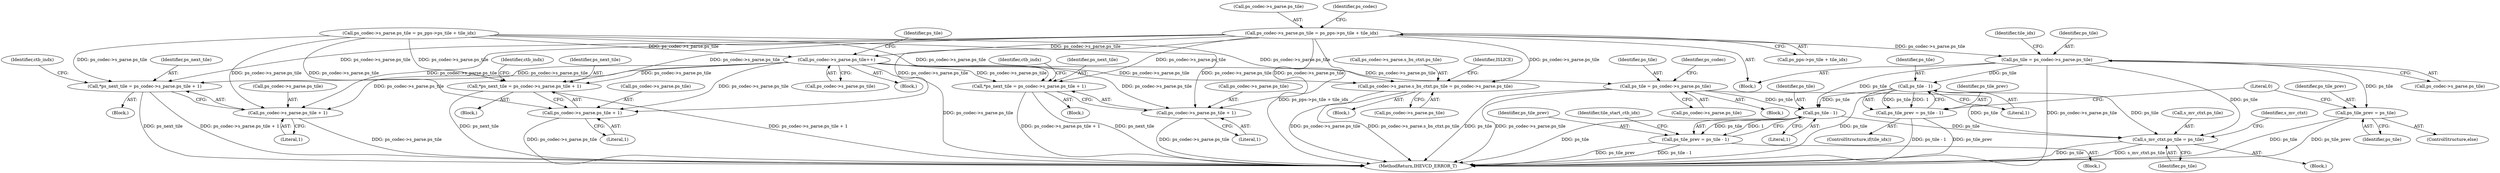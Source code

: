 digraph "0_Android_2b9fb0c2074d370a254b35e2489de2d94943578d@integer" {
"1000386" [label="(Call,ps_codec->s_parse.ps_tile = ps_pps->ps_tile + tile_idx)"];
"1000404" [label="(Call,ps_tile = ps_codec->s_parse.ps_tile)"];
"1000415" [label="(Call,ps_tile - 1)"];
"1000413" [label="(Call,ps_tile_prev = ps_tile - 1)"];
"1001205" [label="(Call,ps_tile - 1)"];
"1001203" [label="(Call,ps_tile_prev = ps_tile - 1)"];
"1003021" [label="(Call,s_mv_ctxt.ps_tile = ps_tile)"];
"1000419" [label="(Call,ps_tile_prev = ps_tile)"];
"1002246" [label="(Call,*ps_next_tile = ps_codec->s_parse.ps_tile + 1)"];
"1002248" [label="(Call,ps_codec->s_parse.ps_tile + 1)"];
"1002409" [label="(Call,*ps_next_tile = ps_codec->s_parse.ps_tile + 1)"];
"1002411" [label="(Call,ps_codec->s_parse.ps_tile + 1)"];
"1002542" [label="(Call,*ps_next_tile = ps_codec->s_parse.ps_tile + 1)"];
"1002544" [label="(Call,ps_codec->s_parse.ps_tile + 1)"];
"1003806" [label="(Call,ps_codec->s_parse.s_bs_ctxt.ps_tile = ps_codec->s_parse.ps_tile)"];
"1004201" [label="(Call,ps_codec->s_parse.ps_tile++)"];
"1004253" [label="(Call,ps_tile = ps_codec->s_parse.ps_tile)"];
"1000424" [label="(Literal,0)"];
"1000404" [label="(Call,ps_tile = ps_codec->s_parse.ps_tile)"];
"1002411" [label="(Call,ps_codec->s_parse.ps_tile + 1)"];
"1002244" [label="(Block,)"];
"1002256" [label="(Identifier,ctb_indx)"];
"1003028" [label="(Identifier,s_mv_ctxt)"];
"1003807" [label="(Call,ps_codec->s_parse.s_bs_ctxt.ps_tile)"];
"1002419" [label="(Identifier,ctb_indx)"];
"1004212" [label="(Identifier,ps_tile)"];
"1001205" [label="(Call,ps_tile - 1)"];
"1004253" [label="(Call,ps_tile = ps_codec->s_parse.ps_tile)"];
"1000417" [label="(Literal,1)"];
"1000412" [label="(Identifier,tile_idx)"];
"1003021" [label="(Call,s_mv_ctxt.ps_tile = ps_tile)"];
"1000387" [label="(Call,ps_codec->s_parse.ps_tile)"];
"1001204" [label="(Identifier,ps_tile_prev)"];
"1001203" [label="(Call,ps_tile_prev = ps_tile - 1)"];
"1002544" [label="(Call,ps_codec->s_parse.ps_tile + 1)"];
"1000405" [label="(Identifier,ps_tile)"];
"1002409" [label="(Call,*ps_next_tile = ps_codec->s_parse.ps_tile + 1)"];
"1000386" [label="(Call,ps_codec->s_parse.ps_tile = ps_pps->ps_tile + tile_idx)"];
"1002410" [label="(Identifier,ps_next_tile)"];
"1002552" [label="(Identifier,ctb_indx)"];
"1002540" [label="(Block,)"];
"1001135" [label="(Block,)"];
"1003821" [label="(Identifier,ISLICE)"];
"1001206" [label="(Identifier,ps_tile)"];
"1003814" [label="(Call,ps_codec->s_parse.ps_tile)"];
"1000411" [label="(ControlStructure,if(tile_idx))"];
"1000421" [label="(Identifier,ps_tile)"];
"1004201" [label="(Call,ps_codec->s_parse.ps_tile++)"];
"1002545" [label="(Call,ps_codec->s_parse.ps_tile)"];
"1000406" [label="(Call,ps_codec->s_parse.ps_tile)"];
"1002407" [label="(Block,)"];
"1000415" [label="(Call,ps_tile - 1)"];
"1002417" [label="(Literal,1)"];
"1001207" [label="(Literal,1)"];
"1002249" [label="(Call,ps_codec->s_parse.ps_tile)"];
"1003465" [label="(Block,)"];
"1000413" [label="(Call,ps_tile_prev = ps_tile - 1)"];
"1001209" [label="(Identifier,tile_start_ctb_idx)"];
"1003806" [label="(Call,ps_codec->s_parse.s_bs_ctxt.ps_tile = ps_codec->s_parse.ps_tile)"];
"1000187" [label="(Block,)"];
"1000414" [label="(Identifier,ps_tile_prev)"];
"1001185" [label="(Call,ps_codec->s_parse.ps_tile = ps_pps->ps_tile + tile_idx)"];
"1004202" [label="(Call,ps_codec->s_parse.ps_tile)"];
"1004263" [label="(Identifier,ps_codec)"];
"1004845" [label="(MethodReturn,IHEVCD_ERROR_T)"];
"1000420" [label="(Identifier,ps_tile_prev)"];
"1002412" [label="(Call,ps_codec->s_parse.ps_tile)"];
"1002550" [label="(Literal,1)"];
"1002247" [label="(Identifier,ps_next_tile)"];
"1000392" [label="(Call,ps_pps->ps_tile + tile_idx)"];
"1003022" [label="(Call,s_mv_ctxt.ps_tile)"];
"1002248" [label="(Call,ps_codec->s_parse.ps_tile + 1)"];
"1002246" [label="(Call,*ps_next_tile = ps_codec->s_parse.ps_tile + 1)"];
"1000419" [label="(Call,ps_tile_prev = ps_tile)"];
"1004252" [label="(Block,)"];
"1004255" [label="(Call,ps_codec->s_parse.ps_tile)"];
"1002543" [label="(Identifier,ps_next_tile)"];
"1002542" [label="(Call,*ps_next_tile = ps_codec->s_parse.ps_tile + 1)"];
"1004186" [label="(Block,)"];
"1002254" [label="(Literal,1)"];
"1000416" [label="(Identifier,ps_tile)"];
"1002966" [label="(Block,)"];
"1003025" [label="(Identifier,ps_tile)"];
"1000418" [label="(ControlStructure,else)"];
"1004254" [label="(Identifier,ps_tile)"];
"1000400" [label="(Identifier,ps_codec)"];
"1000386" -> "1000187"  [label="AST: "];
"1000386" -> "1000392"  [label="CFG: "];
"1000387" -> "1000386"  [label="AST: "];
"1000392" -> "1000386"  [label="AST: "];
"1000400" -> "1000386"  [label="CFG: "];
"1000386" -> "1004845"  [label="DDG: ps_pps->ps_tile + tile_idx"];
"1000386" -> "1000404"  [label="DDG: ps_codec->s_parse.ps_tile"];
"1000386" -> "1002246"  [label="DDG: ps_codec->s_parse.ps_tile"];
"1000386" -> "1002248"  [label="DDG: ps_codec->s_parse.ps_tile"];
"1000386" -> "1002409"  [label="DDG: ps_codec->s_parse.ps_tile"];
"1000386" -> "1002411"  [label="DDG: ps_codec->s_parse.ps_tile"];
"1000386" -> "1002542"  [label="DDG: ps_codec->s_parse.ps_tile"];
"1000386" -> "1002544"  [label="DDG: ps_codec->s_parse.ps_tile"];
"1000386" -> "1003806"  [label="DDG: ps_codec->s_parse.ps_tile"];
"1000386" -> "1004201"  [label="DDG: ps_codec->s_parse.ps_tile"];
"1000404" -> "1000187"  [label="AST: "];
"1000404" -> "1000406"  [label="CFG: "];
"1000405" -> "1000404"  [label="AST: "];
"1000406" -> "1000404"  [label="AST: "];
"1000412" -> "1000404"  [label="CFG: "];
"1000404" -> "1004845"  [label="DDG: ps_codec->s_parse.ps_tile"];
"1000404" -> "1000415"  [label="DDG: ps_tile"];
"1000404" -> "1000419"  [label="DDG: ps_tile"];
"1000404" -> "1001205"  [label="DDG: ps_tile"];
"1000404" -> "1003021"  [label="DDG: ps_tile"];
"1000415" -> "1000413"  [label="AST: "];
"1000415" -> "1000417"  [label="CFG: "];
"1000416" -> "1000415"  [label="AST: "];
"1000417" -> "1000415"  [label="AST: "];
"1000413" -> "1000415"  [label="CFG: "];
"1000415" -> "1004845"  [label="DDG: ps_tile"];
"1000415" -> "1000413"  [label="DDG: ps_tile"];
"1000415" -> "1000413"  [label="DDG: 1"];
"1000415" -> "1001205"  [label="DDG: ps_tile"];
"1000415" -> "1003021"  [label="DDG: ps_tile"];
"1000413" -> "1000411"  [label="AST: "];
"1000414" -> "1000413"  [label="AST: "];
"1000424" -> "1000413"  [label="CFG: "];
"1000413" -> "1004845"  [label="DDG: ps_tile_prev"];
"1000413" -> "1004845"  [label="DDG: ps_tile - 1"];
"1001205" -> "1001203"  [label="AST: "];
"1001205" -> "1001207"  [label="CFG: "];
"1001206" -> "1001205"  [label="AST: "];
"1001207" -> "1001205"  [label="AST: "];
"1001203" -> "1001205"  [label="CFG: "];
"1001205" -> "1004845"  [label="DDG: ps_tile"];
"1001205" -> "1001203"  [label="DDG: ps_tile"];
"1001205" -> "1001203"  [label="DDG: 1"];
"1004253" -> "1001205"  [label="DDG: ps_tile"];
"1001205" -> "1003021"  [label="DDG: ps_tile"];
"1001203" -> "1001135"  [label="AST: "];
"1001204" -> "1001203"  [label="AST: "];
"1001209" -> "1001203"  [label="CFG: "];
"1001203" -> "1004845"  [label="DDG: ps_tile - 1"];
"1001203" -> "1004845"  [label="DDG: ps_tile_prev"];
"1003021" -> "1002966"  [label="AST: "];
"1003021" -> "1003025"  [label="CFG: "];
"1003022" -> "1003021"  [label="AST: "];
"1003025" -> "1003021"  [label="AST: "];
"1003028" -> "1003021"  [label="CFG: "];
"1003021" -> "1004845"  [label="DDG: ps_tile"];
"1003021" -> "1004845"  [label="DDG: s_mv_ctxt.ps_tile"];
"1004253" -> "1003021"  [label="DDG: ps_tile"];
"1000419" -> "1000418"  [label="AST: "];
"1000419" -> "1000421"  [label="CFG: "];
"1000420" -> "1000419"  [label="AST: "];
"1000421" -> "1000419"  [label="AST: "];
"1000424" -> "1000419"  [label="CFG: "];
"1000419" -> "1004845"  [label="DDG: ps_tile_prev"];
"1000419" -> "1004845"  [label="DDG: ps_tile"];
"1002246" -> "1002244"  [label="AST: "];
"1002246" -> "1002248"  [label="CFG: "];
"1002247" -> "1002246"  [label="AST: "];
"1002248" -> "1002246"  [label="AST: "];
"1002256" -> "1002246"  [label="CFG: "];
"1002246" -> "1004845"  [label="DDG: ps_next_tile"];
"1002246" -> "1004845"  [label="DDG: ps_codec->s_parse.ps_tile + 1"];
"1001185" -> "1002246"  [label="DDG: ps_codec->s_parse.ps_tile"];
"1004201" -> "1002246"  [label="DDG: ps_codec->s_parse.ps_tile"];
"1002248" -> "1002254"  [label="CFG: "];
"1002249" -> "1002248"  [label="AST: "];
"1002254" -> "1002248"  [label="AST: "];
"1002248" -> "1004845"  [label="DDG: ps_codec->s_parse.ps_tile"];
"1001185" -> "1002248"  [label="DDG: ps_codec->s_parse.ps_tile"];
"1004201" -> "1002248"  [label="DDG: ps_codec->s_parse.ps_tile"];
"1002409" -> "1002407"  [label="AST: "];
"1002409" -> "1002411"  [label="CFG: "];
"1002410" -> "1002409"  [label="AST: "];
"1002411" -> "1002409"  [label="AST: "];
"1002419" -> "1002409"  [label="CFG: "];
"1002409" -> "1004845"  [label="DDG: ps_next_tile"];
"1002409" -> "1004845"  [label="DDG: ps_codec->s_parse.ps_tile + 1"];
"1001185" -> "1002409"  [label="DDG: ps_codec->s_parse.ps_tile"];
"1004201" -> "1002409"  [label="DDG: ps_codec->s_parse.ps_tile"];
"1002411" -> "1002417"  [label="CFG: "];
"1002412" -> "1002411"  [label="AST: "];
"1002417" -> "1002411"  [label="AST: "];
"1002411" -> "1004845"  [label="DDG: ps_codec->s_parse.ps_tile"];
"1001185" -> "1002411"  [label="DDG: ps_codec->s_parse.ps_tile"];
"1004201" -> "1002411"  [label="DDG: ps_codec->s_parse.ps_tile"];
"1002542" -> "1002540"  [label="AST: "];
"1002542" -> "1002544"  [label="CFG: "];
"1002543" -> "1002542"  [label="AST: "];
"1002544" -> "1002542"  [label="AST: "];
"1002552" -> "1002542"  [label="CFG: "];
"1002542" -> "1004845"  [label="DDG: ps_next_tile"];
"1002542" -> "1004845"  [label="DDG: ps_codec->s_parse.ps_tile + 1"];
"1001185" -> "1002542"  [label="DDG: ps_codec->s_parse.ps_tile"];
"1004201" -> "1002542"  [label="DDG: ps_codec->s_parse.ps_tile"];
"1002544" -> "1002550"  [label="CFG: "];
"1002545" -> "1002544"  [label="AST: "];
"1002550" -> "1002544"  [label="AST: "];
"1002544" -> "1004845"  [label="DDG: ps_codec->s_parse.ps_tile"];
"1001185" -> "1002544"  [label="DDG: ps_codec->s_parse.ps_tile"];
"1004201" -> "1002544"  [label="DDG: ps_codec->s_parse.ps_tile"];
"1003806" -> "1003465"  [label="AST: "];
"1003806" -> "1003814"  [label="CFG: "];
"1003807" -> "1003806"  [label="AST: "];
"1003814" -> "1003806"  [label="AST: "];
"1003821" -> "1003806"  [label="CFG: "];
"1003806" -> "1004845"  [label="DDG: ps_codec->s_parse.s_bs_ctxt.ps_tile"];
"1003806" -> "1004845"  [label="DDG: ps_codec->s_parse.ps_tile"];
"1001185" -> "1003806"  [label="DDG: ps_codec->s_parse.ps_tile"];
"1004201" -> "1003806"  [label="DDG: ps_codec->s_parse.ps_tile"];
"1004201" -> "1004186"  [label="AST: "];
"1004201" -> "1004202"  [label="CFG: "];
"1004202" -> "1004201"  [label="AST: "];
"1004212" -> "1004201"  [label="CFG: "];
"1004201" -> "1004845"  [label="DDG: ps_codec->s_parse.ps_tile"];
"1001185" -> "1004201"  [label="DDG: ps_codec->s_parse.ps_tile"];
"1004201" -> "1004253"  [label="DDG: ps_codec->s_parse.ps_tile"];
"1004253" -> "1004252"  [label="AST: "];
"1004253" -> "1004255"  [label="CFG: "];
"1004254" -> "1004253"  [label="AST: "];
"1004255" -> "1004253"  [label="AST: "];
"1004263" -> "1004253"  [label="CFG: "];
"1004253" -> "1004845"  [label="DDG: ps_codec->s_parse.ps_tile"];
"1004253" -> "1004845"  [label="DDG: ps_tile"];
}
